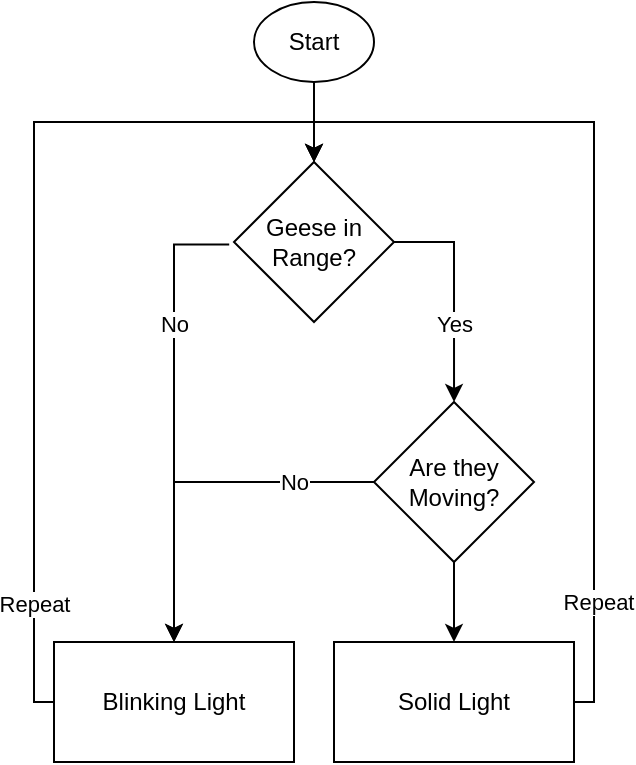 <mxfile>
    <diagram id="JuUfcDwlvb-g5Qhg44ec" name="Page-1">
        <mxGraphModel dx="996" dy="508" grid="1" gridSize="10" guides="1" tooltips="1" connect="1" arrows="1" fold="1" page="1" pageScale="1" pageWidth="850" pageHeight="1100" math="0" shadow="0">
            <root>
                <mxCell id="0"/>
                <mxCell id="1" parent="0"/>
                <mxCell id="10" style="edgeStyle=orthogonalEdgeStyle;orthogonalLoop=1;jettySize=auto;html=1;entryX=0.5;entryY=0;entryDx=0;entryDy=0;exitX=-0.03;exitY=0.515;exitDx=0;exitDy=0;exitPerimeter=0;rounded=0;" edge="1" parent="1" source="14" target="9">
                    <mxGeometry relative="1" as="geometry">
                        <mxPoint x="320" y="200" as="sourcePoint"/>
                        <Array as="points">
                            <mxPoint x="250" y="161"/>
                        </Array>
                    </mxGeometry>
                </mxCell>
                <mxCell id="12" value="No" style="edgeLabel;html=1;align=center;verticalAlign=middle;resizable=0;points=[];" vertex="1" connectable="0" parent="10">
                    <mxGeometry x="-0.171" y="-1" relative="1" as="geometry">
                        <mxPoint x="1" y="-27" as="offset"/>
                    </mxGeometry>
                </mxCell>
                <mxCell id="11" style="edgeStyle=orthogonalEdgeStyle;orthogonalLoop=1;jettySize=auto;html=1;exitX=1;exitY=0.5;exitDx=0;exitDy=0;rounded=0;" edge="1" parent="1" source="14">
                    <mxGeometry relative="1" as="geometry">
                        <mxPoint x="320" y="200" as="sourcePoint"/>
                        <mxPoint x="390.029" y="240" as="targetPoint"/>
                        <Array as="points">
                            <mxPoint x="390" y="160"/>
                        </Array>
                    </mxGeometry>
                </mxCell>
                <mxCell id="13" value="Yes" style="edgeLabel;html=1;align=center;verticalAlign=middle;resizable=0;points=[];" vertex="1" connectable="0" parent="11">
                    <mxGeometry x="0.135" relative="1" as="geometry">
                        <mxPoint y="8" as="offset"/>
                    </mxGeometry>
                </mxCell>
                <mxCell id="20" style="edgeStyle=orthogonalEdgeStyle;rounded=0;orthogonalLoop=1;jettySize=auto;html=1;entryX=0.5;entryY=0;entryDx=0;entryDy=0;" edge="1" parent="1" source="9" target="14">
                    <mxGeometry relative="1" as="geometry">
                        <Array as="points">
                            <mxPoint x="180" y="390"/>
                            <mxPoint x="180" y="100"/>
                            <mxPoint x="320" y="100"/>
                        </Array>
                    </mxGeometry>
                </mxCell>
                <mxCell id="25" value="Repeat" style="edgeLabel;html=1;align=center;verticalAlign=middle;resizable=0;points=[];" vertex="1" connectable="0" parent="20">
                    <mxGeometry x="-0.246" y="3" relative="1" as="geometry">
                        <mxPoint x="3" y="114" as="offset"/>
                    </mxGeometry>
                </mxCell>
                <mxCell id="9" value="Blinking Light" style="rounded=0;whiteSpace=wrap;html=1;" vertex="1" parent="1">
                    <mxGeometry x="190" y="360" width="120" height="60" as="geometry"/>
                </mxCell>
                <mxCell id="14" value="Geese in Range?" style="rhombus;whiteSpace=wrap;html=1;" vertex="1" parent="1">
                    <mxGeometry x="280" y="120" width="80" height="80" as="geometry"/>
                </mxCell>
                <mxCell id="16" style="edgeStyle=orthogonalEdgeStyle;rounded=0;orthogonalLoop=1;jettySize=auto;html=1;entryX=0.5;entryY=0;entryDx=0;entryDy=0;" edge="1" parent="1" source="15" target="9">
                    <mxGeometry relative="1" as="geometry"/>
                </mxCell>
                <mxCell id="17" value="No" style="edgeLabel;html=1;align=center;verticalAlign=middle;resizable=0;points=[];" vertex="1" connectable="0" parent="16">
                    <mxGeometry x="-0.422" y="1" relative="1" as="geometry">
                        <mxPoint x="12" y="-1" as="offset"/>
                    </mxGeometry>
                </mxCell>
                <mxCell id="19" style="edgeStyle=orthogonalEdgeStyle;rounded=0;orthogonalLoop=1;jettySize=auto;html=1;entryX=0.5;entryY=0;entryDx=0;entryDy=0;" edge="1" parent="1" source="15" target="18">
                    <mxGeometry relative="1" as="geometry"/>
                </mxCell>
                <mxCell id="15" value="Are they Moving?" style="rhombus;whiteSpace=wrap;html=1;" vertex="1" parent="1">
                    <mxGeometry x="350" y="240" width="80" height="80" as="geometry"/>
                </mxCell>
                <mxCell id="21" style="edgeStyle=orthogonalEdgeStyle;rounded=0;orthogonalLoop=1;jettySize=auto;html=1;entryX=0.5;entryY=0;entryDx=0;entryDy=0;" edge="1" parent="1" source="18" target="14">
                    <mxGeometry relative="1" as="geometry">
                        <Array as="points">
                            <mxPoint x="460" y="390"/>
                            <mxPoint x="460" y="100"/>
                            <mxPoint x="320" y="100"/>
                        </Array>
                    </mxGeometry>
                </mxCell>
                <mxCell id="22" value="Repeat" style="edgeLabel;html=1;align=center;verticalAlign=middle;resizable=0;points=[];" vertex="1" connectable="0" parent="21">
                    <mxGeometry x="-0.237" y="-2" relative="1" as="geometry">
                        <mxPoint y="115" as="offset"/>
                    </mxGeometry>
                </mxCell>
                <mxCell id="18" value="Solid Light" style="rounded=0;whiteSpace=wrap;html=1;" vertex="1" parent="1">
                    <mxGeometry x="330" y="360" width="120" height="60" as="geometry"/>
                </mxCell>
                <mxCell id="27" style="edgeStyle=orthogonalEdgeStyle;rounded=0;orthogonalLoop=1;jettySize=auto;html=1;" edge="1" parent="1" source="26">
                    <mxGeometry relative="1" as="geometry">
                        <mxPoint x="320.0" y="120" as="targetPoint"/>
                    </mxGeometry>
                </mxCell>
                <mxCell id="26" value="Start" style="ellipse;whiteSpace=wrap;html=1;" vertex="1" parent="1">
                    <mxGeometry x="290" y="40" width="60" height="40" as="geometry"/>
                </mxCell>
            </root>
        </mxGraphModel>
    </diagram>
</mxfile>